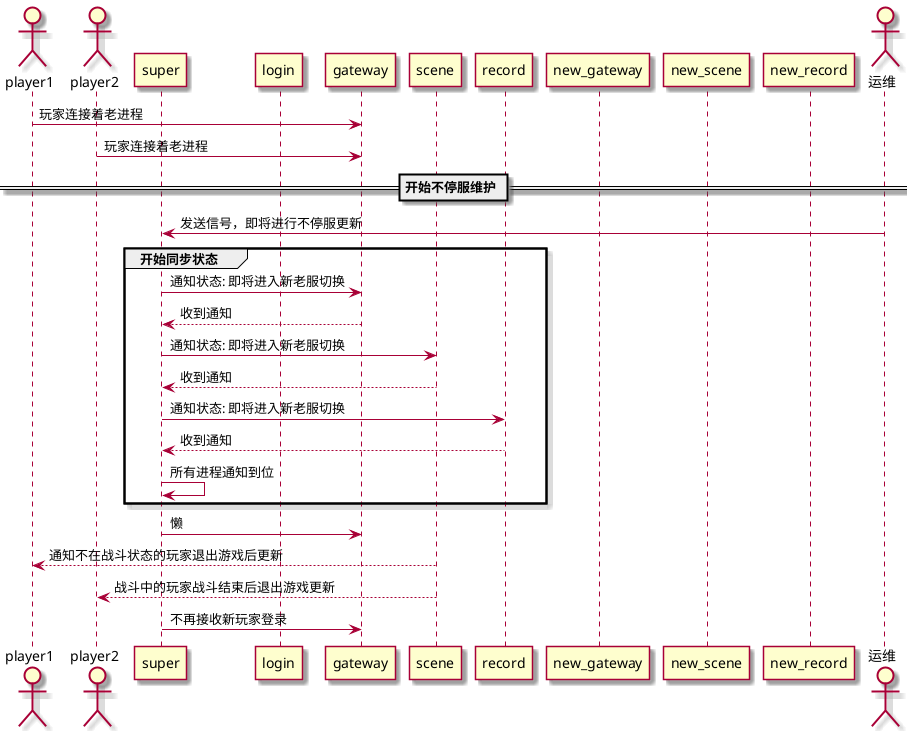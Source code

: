 @startuml
skin rose
' 定义角色
actor player1
actor player2
participant super
participant login

participant gateway
participant scene
participant record

participant new_gateway
participant new_scene
participant new_record

actor 运维

player1->gateway: 玩家连接着老进程
player2->gateway: 玩家连接着老进程
== 开始不停服维护 ==
运维-> super: 发送信号，即将进行不停服更新

    group 开始同步状态
    super -> gateway: 通知状态: 即将进入新老服切换
    super <-- gateway: 收到通知

    super -> scene: 通知状态: 即将进入新老服切换
    super <-- scene: 收到通知

    super -> record: 通知状态: 即将进入新老服切换
    super <-- record: 收到通知

    super -> super: 所有进程通知到位
    end

super -> gateway: 懒

scene-->player1: 通知不在战斗状态的玩家退出游戏后更新
scene-->player2: 战斗中的玩家战斗结束后退出游戏更新
super->gateway: 不再接收新玩家登录
@enduml